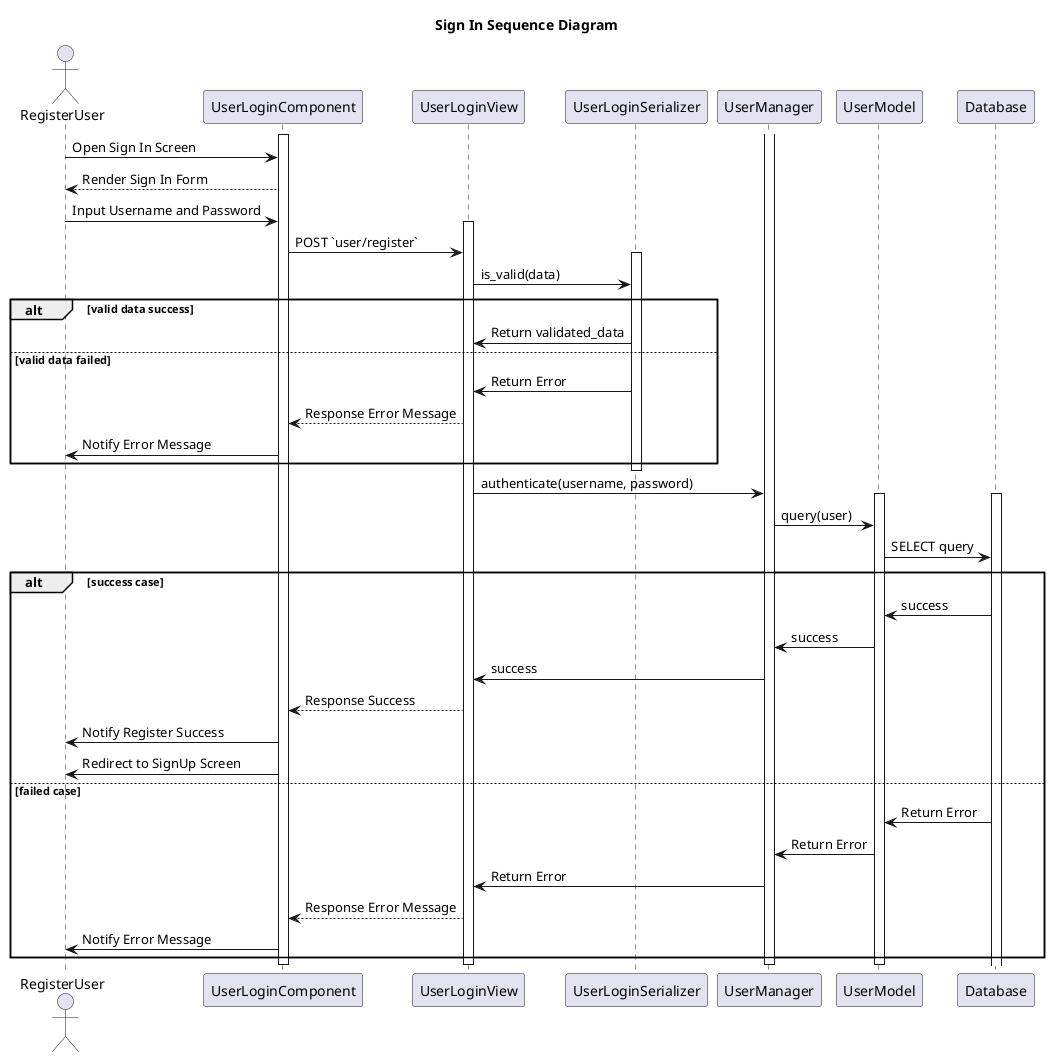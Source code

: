 @startuml
title Sign In Sequence Diagram
actor RegisterUser
activate UserLoginComponent
RegisterUser -> UserLoginComponent: Open Sign In Screen
UserLoginComponent --> RegisterUser: Render Sign In Form
RegisterUser -> UserLoginComponent: Input Username and Password
activate UserLoginView
UserLoginComponent -> UserLoginView: POST `user/register`
activate UserLoginSerializer
UserLoginView -> UserLoginSerializer: is_valid(data)
alt valid data success
	UserLoginSerializer -> UserLoginView: Return validated_data
else valid data failed
   UserLoginSerializer -> UserLoginView: Return Error
   UserLoginView --> UserLoginComponent: Response Error Message
	 UserLoginComponent -> RegisterUser: Notify Error Message
end
deactivate UserLoginSerializer
activate UserManager
UserLoginView -> UserManager: authenticate(username, password)
activate UserModel
activate Database
UserManager -> UserModel: query(user)
UserModel -> Database: SELECT query
alt success case
    Database -> UserModel: success 
	UserModel -> UserManager: success
	UserManager -> UserLoginView: success
	UserLoginView --> UserLoginComponent: Response Success
	UserLoginComponent -> RegisterUser: Notify Register Success
	UserLoginComponent -> RegisterUser: Redirect to SignUp Screen
else failed case
	Database -> UserModel: Return Error
	UserModel -> UserManager: Return Error
	UserManager -> UserLoginView: Return Error
	UserLoginView --> UserLoginComponent: Response Error Message
	UserLoginComponent -> RegisterUser: Notify Error Message
end
deactivate UserModel
deactivate UserManager
deactivate UserLoginView
deactivate UserLoginComponent
@enduml
